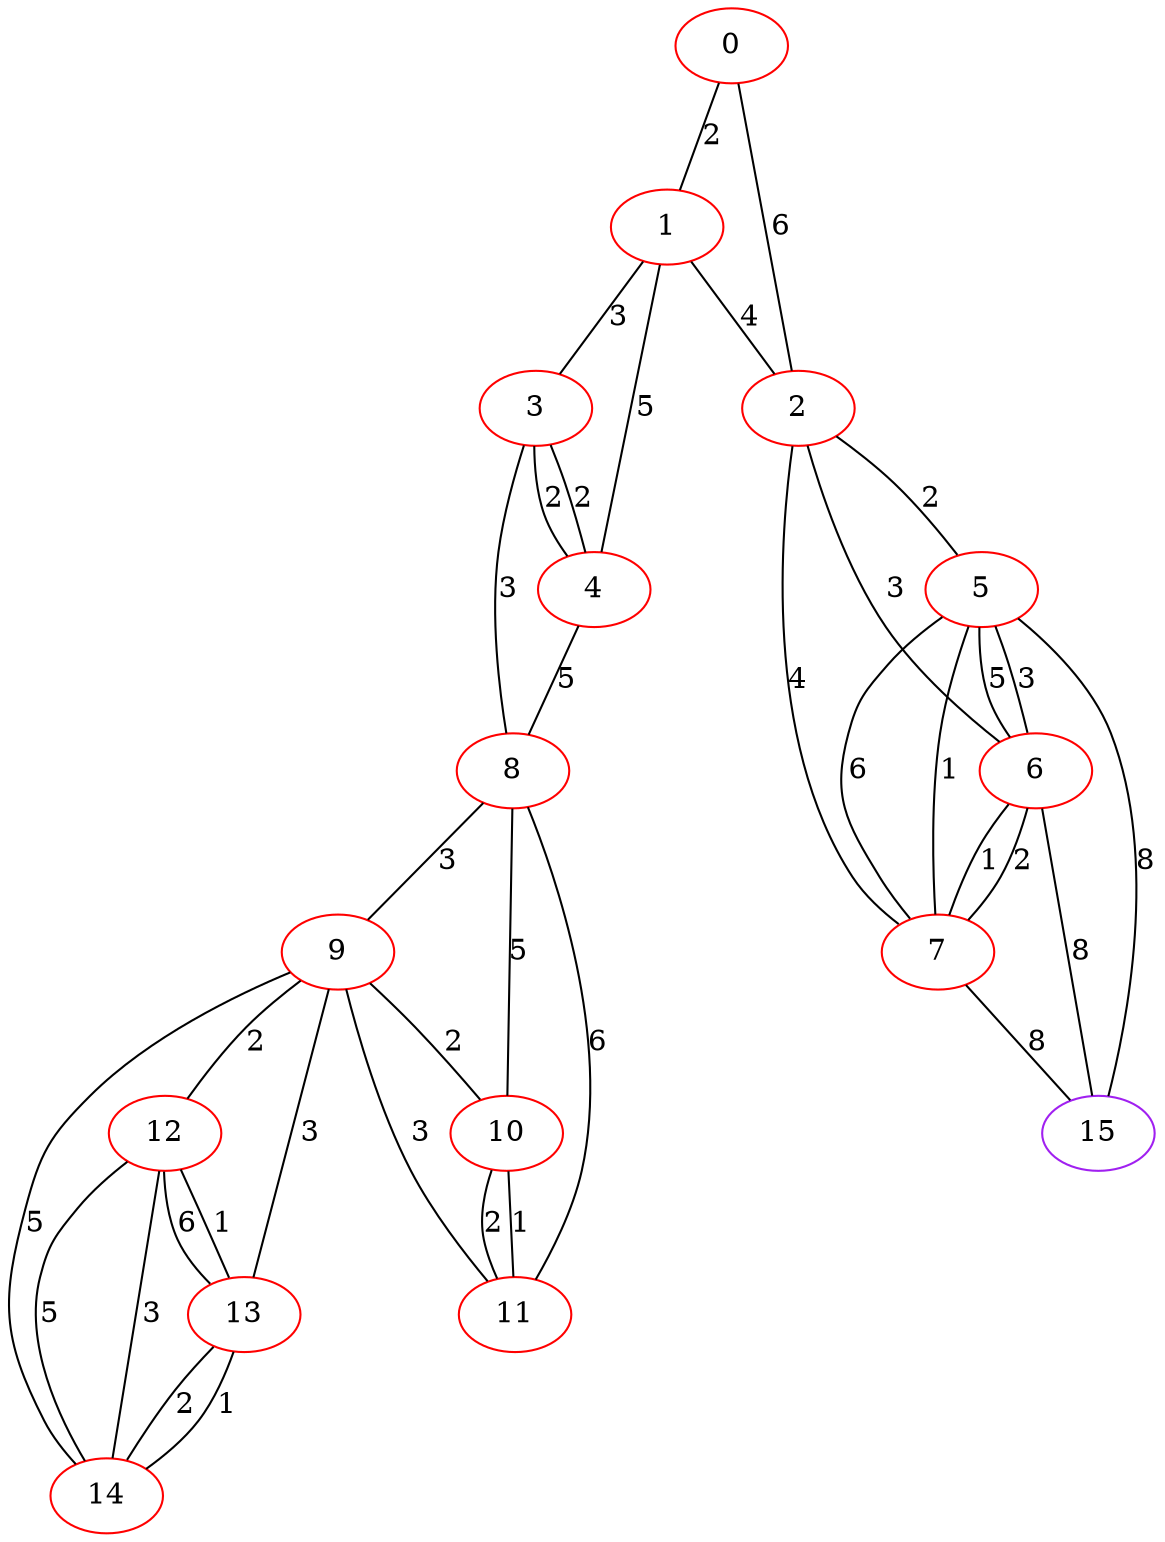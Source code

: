 graph "" {
0 [color=red, weight=1];
1 [color=red, weight=1];
2 [color=red, weight=1];
3 [color=red, weight=1];
4 [color=red, weight=1];
5 [color=red, weight=1];
6 [color=red, weight=1];
7 [color=red, weight=1];
8 [color=red, weight=1];
9 [color=red, weight=1];
10 [color=red, weight=1];
11 [color=red, weight=1];
12 [color=red, weight=1];
13 [color=red, weight=1];
14 [color=red, weight=1];
15 [color=purple, weight=4];
0 -- 1  [key=0, label=2];
0 -- 2  [key=0, label=6];
1 -- 2  [key=0, label=4];
1 -- 3  [key=0, label=3];
1 -- 4  [key=0, label=5];
2 -- 5  [key=0, label=2];
2 -- 6  [key=0, label=3];
2 -- 7  [key=0, label=4];
3 -- 8  [key=0, label=3];
3 -- 4  [key=0, label=2];
3 -- 4  [key=1, label=2];
4 -- 8  [key=0, label=5];
5 -- 15  [key=0, label=8];
5 -- 6  [key=0, label=5];
5 -- 6  [key=1, label=3];
5 -- 7  [key=0, label=6];
5 -- 7  [key=1, label=1];
6 -- 15  [key=0, label=8];
6 -- 7  [key=0, label=1];
6 -- 7  [key=1, label=2];
7 -- 15  [key=0, label=8];
8 -- 11  [key=0, label=6];
8 -- 9  [key=0, label=3];
8 -- 10  [key=0, label=5];
9 -- 10  [key=0, label=2];
9 -- 11  [key=0, label=3];
9 -- 12  [key=0, label=2];
9 -- 13  [key=0, label=3];
9 -- 14  [key=0, label=5];
10 -- 11  [key=0, label=2];
10 -- 11  [key=1, label=1];
12 -- 13  [key=0, label=6];
12 -- 13  [key=1, label=1];
12 -- 14  [key=0, label=5];
12 -- 14  [key=1, label=3];
13 -- 14  [key=0, label=1];
13 -- 14  [key=1, label=2];
}
